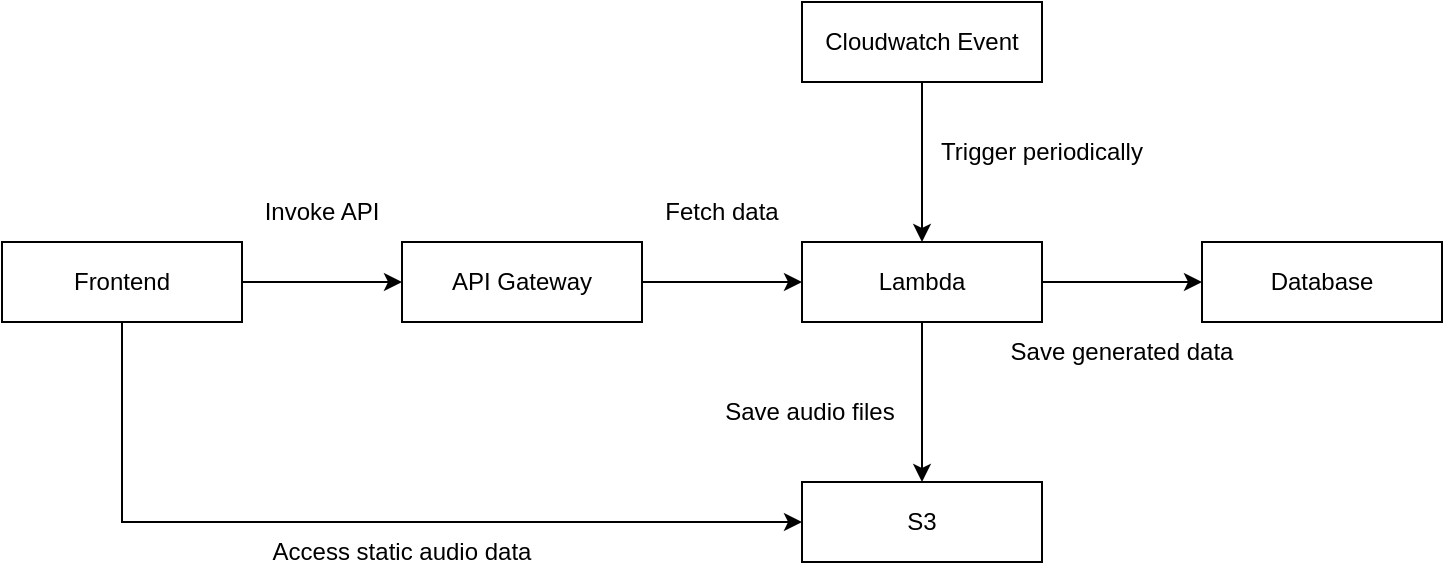 <mxfile version="22.1.18" type="device">
  <diagram name="Page-1" id="Y0AjUHW4z2YZh31nzF0E">
    <mxGraphModel dx="1026" dy="579" grid="1" gridSize="10" guides="1" tooltips="1" connect="1" arrows="1" fold="1" page="1" pageScale="1" pageWidth="827" pageHeight="1169" math="0" shadow="0">
      <root>
        <mxCell id="0" />
        <mxCell id="1" parent="0" />
        <mxCell id="meNtiaOPq845TDfyLTc5-6" style="edgeStyle=orthogonalEdgeStyle;rounded=0;orthogonalLoop=1;jettySize=auto;html=1;entryX=0;entryY=0.5;entryDx=0;entryDy=0;" parent="1" source="meNtiaOPq845TDfyLTc5-1" target="meNtiaOPq845TDfyLTc5-4" edge="1">
          <mxGeometry relative="1" as="geometry" />
        </mxCell>
        <mxCell id="meNtiaOPq845TDfyLTc5-9" style="edgeStyle=orthogonalEdgeStyle;rounded=0;orthogonalLoop=1;jettySize=auto;html=1;entryX=0;entryY=0.5;entryDx=0;entryDy=0;" parent="1" source="meNtiaOPq845TDfyLTc5-1" target="meNtiaOPq845TDfyLTc5-3" edge="1">
          <mxGeometry relative="1" as="geometry">
            <Array as="points">
              <mxPoint x="140" y="420" />
            </Array>
          </mxGeometry>
        </mxCell>
        <mxCell id="meNtiaOPq845TDfyLTc5-1" value="Frontend" style="rounded=0;whiteSpace=wrap;html=1;" parent="1" vertex="1">
          <mxGeometry x="80" y="280" width="120" height="40" as="geometry" />
        </mxCell>
        <mxCell id="meNtiaOPq845TDfyLTc5-10" style="edgeStyle=orthogonalEdgeStyle;rounded=0;orthogonalLoop=1;jettySize=auto;html=1;" parent="1" source="meNtiaOPq845TDfyLTc5-2" target="meNtiaOPq845TDfyLTc5-3" edge="1">
          <mxGeometry relative="1" as="geometry" />
        </mxCell>
        <mxCell id="meNtiaOPq845TDfyLTc5-15" style="edgeStyle=orthogonalEdgeStyle;rounded=0;orthogonalLoop=1;jettySize=auto;html=1;entryX=0;entryY=0.5;entryDx=0;entryDy=0;" parent="1" source="meNtiaOPq845TDfyLTc5-2" target="meNtiaOPq845TDfyLTc5-14" edge="1">
          <mxGeometry relative="1" as="geometry" />
        </mxCell>
        <mxCell id="meNtiaOPq845TDfyLTc5-2" value="Lambda" style="rounded=0;whiteSpace=wrap;html=1;" parent="1" vertex="1">
          <mxGeometry x="480" y="280" width="120" height="40" as="geometry" />
        </mxCell>
        <mxCell id="meNtiaOPq845TDfyLTc5-3" value="S3" style="rounded=0;whiteSpace=wrap;html=1;" parent="1" vertex="1">
          <mxGeometry x="480" y="400" width="120" height="40" as="geometry" />
        </mxCell>
        <mxCell id="meNtiaOPq845TDfyLTc5-8" style="edgeStyle=orthogonalEdgeStyle;rounded=0;orthogonalLoop=1;jettySize=auto;html=1;entryX=0;entryY=0.5;entryDx=0;entryDy=0;" parent="1" source="meNtiaOPq845TDfyLTc5-4" target="meNtiaOPq845TDfyLTc5-2" edge="1">
          <mxGeometry relative="1" as="geometry" />
        </mxCell>
        <mxCell id="meNtiaOPq845TDfyLTc5-4" value="API Gateway" style="rounded=0;whiteSpace=wrap;html=1;" parent="1" vertex="1">
          <mxGeometry x="280" y="280" width="120" height="40" as="geometry" />
        </mxCell>
        <mxCell id="meNtiaOPq845TDfyLTc5-11" style="edgeStyle=orthogonalEdgeStyle;rounded=0;orthogonalLoop=1;jettySize=auto;html=1;" parent="1" source="meNtiaOPq845TDfyLTc5-5" target="meNtiaOPq845TDfyLTc5-2" edge="1">
          <mxGeometry relative="1" as="geometry" />
        </mxCell>
        <mxCell id="meNtiaOPq845TDfyLTc5-5" value="Cloudwatch Event" style="rounded=0;whiteSpace=wrap;html=1;" parent="1" vertex="1">
          <mxGeometry x="480" y="160" width="120" height="40" as="geometry" />
        </mxCell>
        <mxCell id="meNtiaOPq845TDfyLTc5-12" value="Trigger periodically" style="text;html=1;strokeColor=none;fillColor=none;align=center;verticalAlign=middle;whiteSpace=wrap;rounded=0;" parent="1" vertex="1">
          <mxGeometry x="530" y="220" width="140" height="30" as="geometry" />
        </mxCell>
        <mxCell id="meNtiaOPq845TDfyLTc5-13" value="Save audio files" style="text;html=1;strokeColor=none;fillColor=none;align=center;verticalAlign=middle;whiteSpace=wrap;rounded=0;" parent="1" vertex="1">
          <mxGeometry x="414" y="350" width="140" height="30" as="geometry" />
        </mxCell>
        <mxCell id="meNtiaOPq845TDfyLTc5-14" value="Database" style="rounded=0;whiteSpace=wrap;html=1;" parent="1" vertex="1">
          <mxGeometry x="680" y="280" width="120" height="40" as="geometry" />
        </mxCell>
        <mxCell id="meNtiaOPq845TDfyLTc5-16" value="Fetch data" style="text;html=1;strokeColor=none;fillColor=none;align=center;verticalAlign=middle;whiteSpace=wrap;rounded=0;" parent="1" vertex="1">
          <mxGeometry x="370" y="250" width="140" height="30" as="geometry" />
        </mxCell>
        <mxCell id="meNtiaOPq845TDfyLTc5-17" value="Invoke API" style="text;html=1;strokeColor=none;fillColor=none;align=center;verticalAlign=middle;whiteSpace=wrap;rounded=0;" parent="1" vertex="1">
          <mxGeometry x="170" y="250" width="140" height="30" as="geometry" />
        </mxCell>
        <mxCell id="meNtiaOPq845TDfyLTc5-18" value="Access static audio data" style="text;html=1;strokeColor=none;fillColor=none;align=center;verticalAlign=middle;whiteSpace=wrap;rounded=0;" parent="1" vertex="1">
          <mxGeometry x="210" y="420" width="140" height="30" as="geometry" />
        </mxCell>
        <mxCell id="meNtiaOPq845TDfyLTc5-19" value="Save generated data" style="text;html=1;strokeColor=none;fillColor=none;align=center;verticalAlign=middle;whiteSpace=wrap;rounded=0;" parent="1" vertex="1">
          <mxGeometry x="570" y="320" width="140" height="30" as="geometry" />
        </mxCell>
      </root>
    </mxGraphModel>
  </diagram>
</mxfile>
